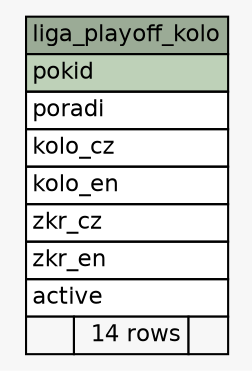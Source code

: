 // dot 2.38.0 on Mac OS X 10.9.4
// SchemaSpy rev 590
digraph "liga_playoff_kolo" {
  graph [
    rankdir="RL"
    bgcolor="#f7f7f7"
    nodesep="0.18"
    ranksep="0.46"
    fontname="Helvetica"
    fontsize="11"
  ];
  node [
    fontname="Helvetica"
    fontsize="11"
    shape="plaintext"
  ];
  edge [
    arrowsize="0.8"
  ];
  "liga_playoff_kolo" [
    label=<
    <TABLE BORDER="0" CELLBORDER="1" CELLSPACING="0" BGCOLOR="#ffffff">
      <TR><TD COLSPAN="3" BGCOLOR="#9bab96" ALIGN="CENTER">liga_playoff_kolo</TD></TR>
      <TR><TD PORT="pokid" COLSPAN="3" BGCOLOR="#bed1b8" ALIGN="LEFT">pokid</TD></TR>
      <TR><TD PORT="poradi" COLSPAN="3" ALIGN="LEFT">poradi</TD></TR>
      <TR><TD PORT="kolo_cz" COLSPAN="3" ALIGN="LEFT">kolo_cz</TD></TR>
      <TR><TD PORT="kolo_en" COLSPAN="3" ALIGN="LEFT">kolo_en</TD></TR>
      <TR><TD PORT="zkr_cz" COLSPAN="3" ALIGN="LEFT">zkr_cz</TD></TR>
      <TR><TD PORT="zkr_en" COLSPAN="3" ALIGN="LEFT">zkr_en</TD></TR>
      <TR><TD PORT="active" COLSPAN="3" ALIGN="LEFT">active</TD></TR>
      <TR><TD ALIGN="LEFT" BGCOLOR="#f7f7f7">  </TD><TD ALIGN="RIGHT" BGCOLOR="#f7f7f7">14 rows</TD><TD ALIGN="RIGHT" BGCOLOR="#f7f7f7">  </TD></TR>
    </TABLE>>
    URL="tables/liga_playoff_kolo.html"
    tooltip="liga_playoff_kolo"
  ];
}
